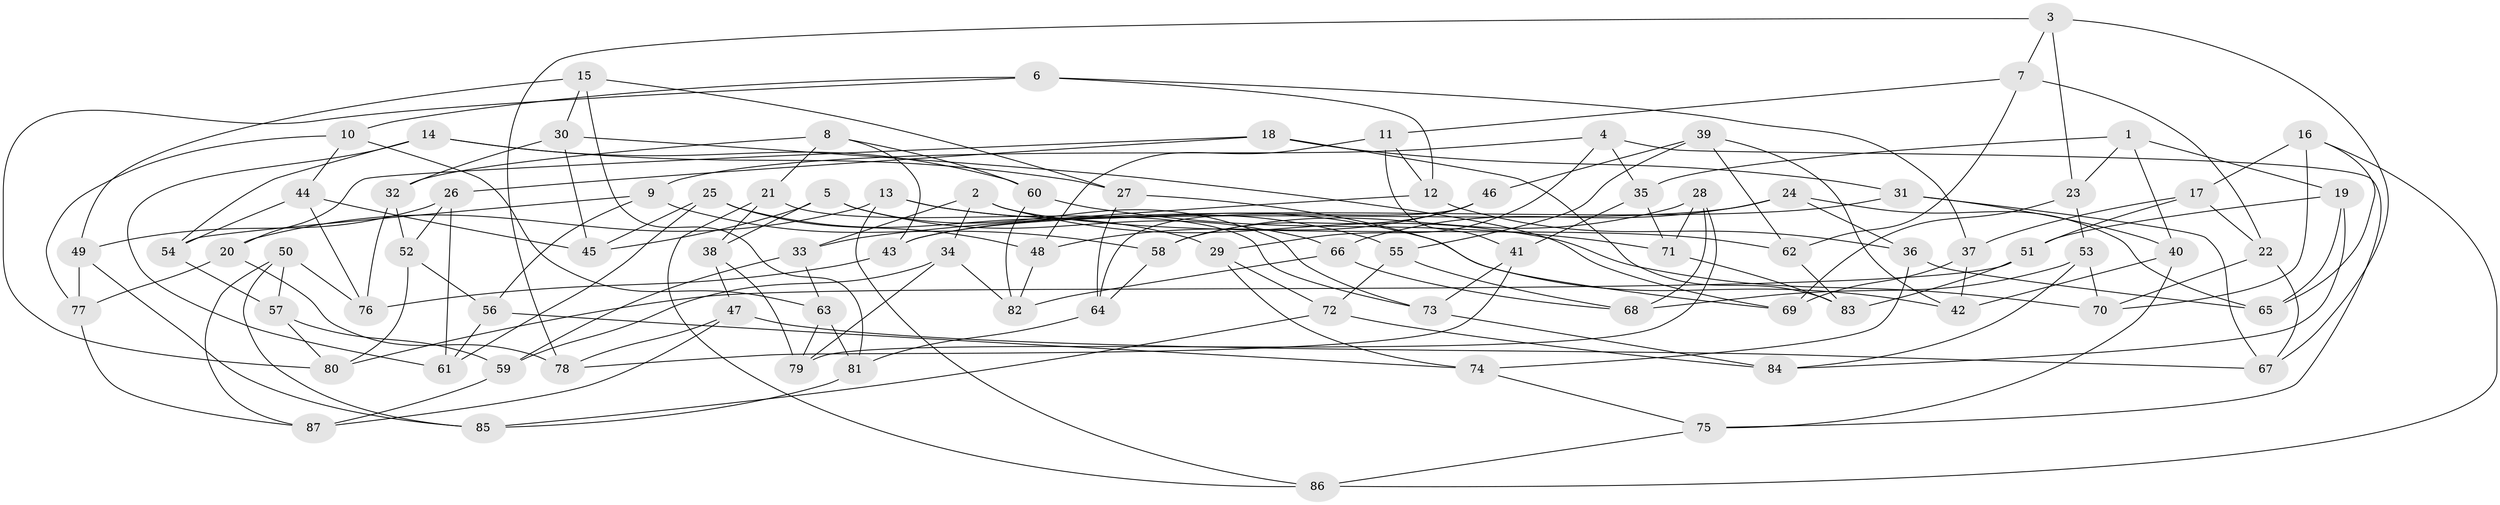 // Generated by graph-tools (version 1.1) at 2025/38/03/09/25 02:38:13]
// undirected, 87 vertices, 174 edges
graph export_dot {
graph [start="1"]
  node [color=gray90,style=filled];
  1;
  2;
  3;
  4;
  5;
  6;
  7;
  8;
  9;
  10;
  11;
  12;
  13;
  14;
  15;
  16;
  17;
  18;
  19;
  20;
  21;
  22;
  23;
  24;
  25;
  26;
  27;
  28;
  29;
  30;
  31;
  32;
  33;
  34;
  35;
  36;
  37;
  38;
  39;
  40;
  41;
  42;
  43;
  44;
  45;
  46;
  47;
  48;
  49;
  50;
  51;
  52;
  53;
  54;
  55;
  56;
  57;
  58;
  59;
  60;
  61;
  62;
  63;
  64;
  65;
  66;
  67;
  68;
  69;
  70;
  71;
  72;
  73;
  74;
  75;
  76;
  77;
  78;
  79;
  80;
  81;
  82;
  83;
  84;
  85;
  86;
  87;
  1 -- 19;
  1 -- 23;
  1 -- 40;
  1 -- 35;
  2 -- 33;
  2 -- 62;
  2 -- 70;
  2 -- 34;
  3 -- 67;
  3 -- 23;
  3 -- 7;
  3 -- 78;
  4 -- 75;
  4 -- 29;
  4 -- 9;
  4 -- 35;
  5 -- 73;
  5 -- 45;
  5 -- 66;
  5 -- 38;
  6 -- 37;
  6 -- 10;
  6 -- 12;
  6 -- 80;
  7 -- 62;
  7 -- 22;
  7 -- 11;
  8 -- 60;
  8 -- 32;
  8 -- 43;
  8 -- 21;
  9 -- 54;
  9 -- 58;
  9 -- 56;
  10 -- 44;
  10 -- 63;
  10 -- 77;
  11 -- 48;
  11 -- 41;
  11 -- 12;
  12 -- 33;
  12 -- 36;
  13 -- 42;
  13 -- 86;
  13 -- 55;
  13 -- 20;
  14 -- 54;
  14 -- 27;
  14 -- 60;
  14 -- 61;
  15 -- 30;
  15 -- 81;
  15 -- 27;
  15 -- 49;
  16 -- 65;
  16 -- 17;
  16 -- 70;
  16 -- 86;
  17 -- 22;
  17 -- 51;
  17 -- 37;
  18 -- 26;
  18 -- 31;
  18 -- 20;
  18 -- 83;
  19 -- 51;
  19 -- 84;
  19 -- 65;
  20 -- 77;
  20 -- 78;
  21 -- 86;
  21 -- 38;
  21 -- 73;
  22 -- 70;
  22 -- 67;
  23 -- 53;
  23 -- 69;
  24 -- 36;
  24 -- 65;
  24 -- 66;
  24 -- 43;
  25 -- 29;
  25 -- 48;
  25 -- 61;
  25 -- 45;
  26 -- 61;
  26 -- 52;
  26 -- 49;
  27 -- 69;
  27 -- 64;
  28 -- 71;
  28 -- 79;
  28 -- 68;
  28 -- 58;
  29 -- 72;
  29 -- 74;
  30 -- 69;
  30 -- 45;
  30 -- 32;
  31 -- 40;
  31 -- 43;
  31 -- 67;
  32 -- 76;
  32 -- 52;
  33 -- 63;
  33 -- 59;
  34 -- 79;
  34 -- 82;
  34 -- 59;
  35 -- 71;
  35 -- 41;
  36 -- 65;
  36 -- 74;
  37 -- 42;
  37 -- 69;
  38 -- 47;
  38 -- 79;
  39 -- 46;
  39 -- 42;
  39 -- 62;
  39 -- 55;
  40 -- 42;
  40 -- 75;
  41 -- 73;
  41 -- 78;
  43 -- 76;
  44 -- 54;
  44 -- 76;
  44 -- 45;
  46 -- 64;
  46 -- 58;
  46 -- 48;
  47 -- 67;
  47 -- 87;
  47 -- 78;
  48 -- 82;
  49 -- 85;
  49 -- 77;
  50 -- 57;
  50 -- 76;
  50 -- 87;
  50 -- 85;
  51 -- 83;
  51 -- 80;
  52 -- 80;
  52 -- 56;
  53 -- 68;
  53 -- 70;
  53 -- 84;
  54 -- 57;
  55 -- 68;
  55 -- 72;
  56 -- 61;
  56 -- 74;
  57 -- 59;
  57 -- 80;
  58 -- 64;
  59 -- 87;
  60 -- 82;
  60 -- 71;
  62 -- 83;
  63 -- 79;
  63 -- 81;
  64 -- 81;
  66 -- 82;
  66 -- 68;
  71 -- 83;
  72 -- 84;
  72 -- 85;
  73 -- 84;
  74 -- 75;
  75 -- 86;
  77 -- 87;
  81 -- 85;
}
